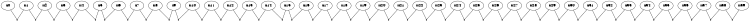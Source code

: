 graph {
  size="5,5";

  varx0[label="x0"];
  varx1[label="x1"];
  varx2[label="x2"];
  varx3[label="x3"];
  varx4[label="x4"];
  varx5[label="x5"];
  varx6[label="x6"];
  varx7[label="x7"];
  varx8[label="x8"];
  varx9[label="x9"];
  varx10[label="x10"];
  varx11[label="x11"];
  varx12[label="x12"];
  varx13[label="x13"];
  varx14[label="x14"];
  varx15[label="x15"];
  varx16[label="x16"];
  varx17[label="x17"];
  varx18[label="x18"];
  varx19[label="x19"];
  varx20[label="x20"];
  varx21[label="x21"];
  varx22[label="x22"];
  varx23[label="x23"];
  varx24[label="x24"];
  varx25[label="x25"];
  varx26[label="x26"];
  varx27[label="x27"];
  varx28[label="x28"];
  varx29[label="x29"];
  varx30[label="x30"];
  varx31[label="x31"];
  varx32[label="x32"];
  varx33[label="x33"];
  varx34[label="x34"];
  varx35[label="x35"];
  varx36[label="x36"];
  varx37[label="x37"];
  varx38[label="x38"];
  varx39[label="x39"];

  factor0[label="", shape=point];
  varx0--factor0;
  varx1--factor0;
  factor1[label="", shape=point];
  varx1--factor1;
  varx2--factor1;
  factor2[label="", shape=point];
  varx2--factor2;
  varx3--factor2;
  factor3[label="", shape=point];
  varx3--factor3;
  varx4--factor3;
  factor4[label="", shape=point];
  varx4--factor4;
  varx5--factor4;
  factor5[label="", shape=point];
  varx5--factor5;
  varx6--factor5;
  factor6[label="", shape=point];
  varx6--factor6;
  varx7--factor6;
  factor7[label="", shape=point];
  varx7--factor7;
  varx8--factor7;
  factor8[label="", shape=point];
  varx8--factor8;
  varx9--factor8;
  factor9[label="", shape=point];
  varx9--factor9;
  varx10--factor9;
  factor10[label="", shape=point];
  varx10--factor10;
  varx11--factor10;
  factor11[label="", shape=point];
  varx11--factor11;
  varx12--factor11;
  factor12[label="", shape=point];
  varx12--factor12;
  varx13--factor12;
  factor13[label="", shape=point];
  varx13--factor13;
  varx14--factor13;
  factor14[label="", shape=point];
  varx14--factor14;
  varx15--factor14;
  factor15[label="", shape=point];
  varx15--factor15;
  varx16--factor15;
  factor16[label="", shape=point];
  varx16--factor16;
  varx17--factor16;
  factor17[label="", shape=point];
  varx17--factor17;
  varx18--factor17;
  factor18[label="", shape=point];
  varx18--factor18;
  varx19--factor18;
  factor19[label="", shape=point];
  varx19--factor19;
  varx20--factor19;
  factor20[label="", shape=point];
  varx20--factor20;
  varx21--factor20;
  factor21[label="", shape=point];
  varx21--factor21;
  varx22--factor21;
  factor22[label="", shape=point];
  varx22--factor22;
  varx23--factor22;
  factor23[label="", shape=point];
  varx23--factor23;
  varx24--factor23;
  factor24[label="", shape=point];
  varx24--factor24;
  varx25--factor24;
  factor25[label="", shape=point];
  varx25--factor25;
  varx26--factor25;
  factor26[label="", shape=point];
  varx26--factor26;
  varx27--factor26;
  factor27[label="", shape=point];
  varx27--factor27;
  varx28--factor27;
  factor28[label="", shape=point];
  varx28--factor28;
  varx29--factor28;
  factor29[label="", shape=point];
  varx29--factor29;
  varx30--factor29;
  factor30[label="", shape=point];
  varx30--factor30;
  varx31--factor30;
  factor31[label="", shape=point];
  varx31--factor31;
  varx32--factor31;
  factor32[label="", shape=point];
  varx32--factor32;
  varx33--factor32;
  factor33[label="", shape=point];
  varx33--factor33;
  varx34--factor33;
  factor34[label="", shape=point];
  varx34--factor34;
  varx35--factor34;
  factor35[label="", shape=point];
  varx35--factor35;
  varx36--factor35;
  factor36[label="", shape=point];
  varx36--factor36;
  varx37--factor36;
  factor37[label="", shape=point];
  varx37--factor37;
  varx38--factor37;
  factor38[label="", shape=point];
  varx38--factor38;
  varx39--factor38;
}
